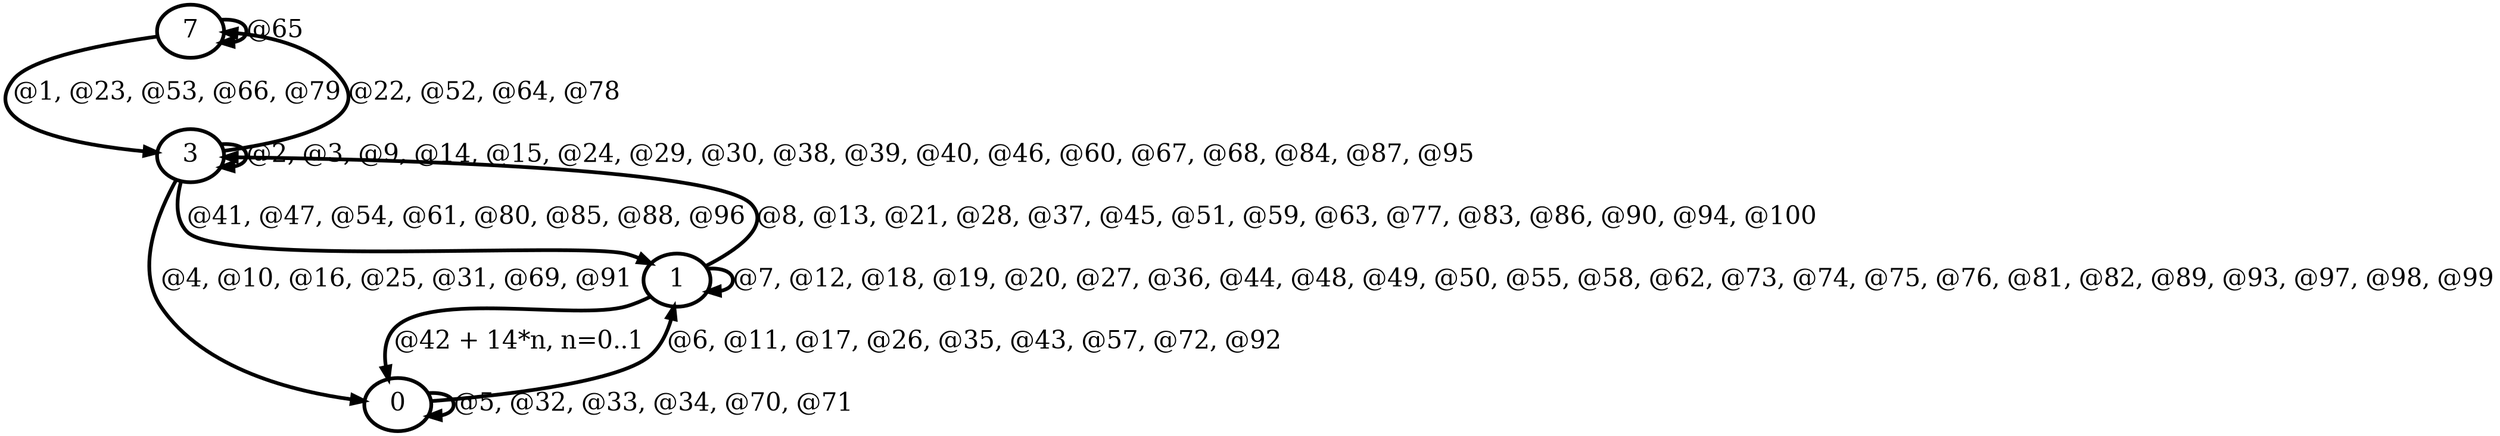 digraph G {
        node [style=rounded, penwidth=3, fontsize=20, shape=oval];
        "7" -> "3" [label="@1, @23, @53, @66, @79", color=black,arrowsize=1,style=bold,penwidth=3,fontsize=20];
"3" -> "3" [label="@2, @3, @9, @14, @15, @24, @29, @30, @38, @39, @40, @46, @60, @67, @68, @84, @87, @95", color=black,arrowsize=1,style=bold,penwidth=3,fontsize=20];
"3" -> "0" [label="@4, @10, @16, @25, @31, @69, @91", color=black,arrowsize=1,style=bold,penwidth=3,fontsize=20];
"0" -> "0" [label="@5, @32, @33, @34, @70, @71", color=black,arrowsize=1,style=bold,penwidth=3,fontsize=20];
"0" -> "1" [label="@6, @11, @17, @26, @35, @43, @57, @72, @92", color=black,arrowsize=1,style=bold,penwidth=3,fontsize=20];
"1" -> "1" [label="@7, @12, @18, @19, @20, @27, @36, @44, @48, @49, @50, @55, @58, @62, @73, @74, @75, @76, @81, @82, @89, @93, @97, @98, @99", color=black,arrowsize=1,style=bold,penwidth=3,fontsize=20];
"1" -> "3" [label="@8, @13, @21, @28, @37, @45, @51, @59, @63, @77, @83, @86, @90, @94, @100", color=black,arrowsize=1,style=bold,penwidth=3,fontsize=20];
"3" -> "7" [label="@22, @52, @64, @78", color=black,arrowsize=1,style=bold,penwidth=3,fontsize=20];
"3" -> "1" [label="@41, @47, @54, @61, @80, @85, @88, @96", color=black,arrowsize=1,style=bold,penwidth=3,fontsize=20];
"1" -> "0" [label="@42 + 14*n, n=0..1", color=black,arrowsize=1,style=bold,penwidth=3,fontsize=20];
"7" -> "7" [label="@65", color=black,arrowsize=1,style=bold,penwidth=3,fontsize=20];
}
